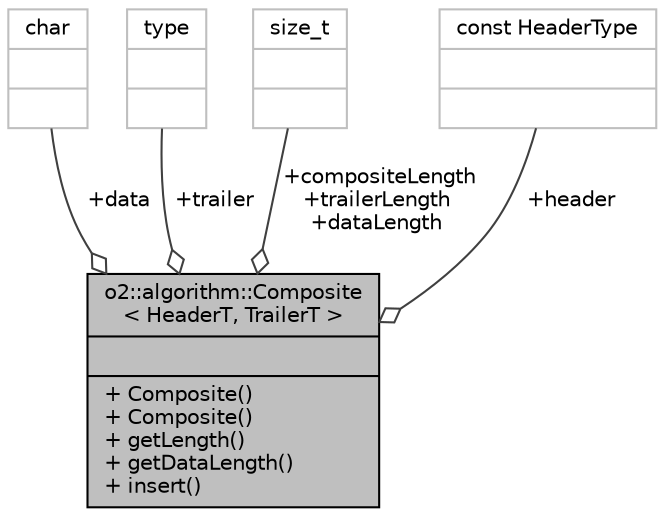 digraph "o2::algorithm::Composite&lt; HeaderT, TrailerT &gt;"
{
 // INTERACTIVE_SVG=YES
  bgcolor="transparent";
  edge [fontname="Helvetica",fontsize="10",labelfontname="Helvetica",labelfontsize="10"];
  node [fontname="Helvetica",fontsize="10",shape=record];
  Node1 [label="{o2::algorithm::Composite\l\< HeaderT, TrailerT \>\n||+ Composite()\l+ Composite()\l+ getLength()\l+ getDataLength()\l+ insert()\l}",height=0.2,width=0.4,color="black", fillcolor="grey75", style="filled", fontcolor="black"];
  Node2 -> Node1 [color="grey25",fontsize="10",style="solid",label=" +data" ,arrowhead="odiamond",fontname="Helvetica"];
  Node2 [label="{char\n||}",height=0.2,width=0.4,color="grey75"];
  Node3 -> Node1 [color="grey25",fontsize="10",style="solid",label=" +trailer" ,arrowhead="odiamond",fontname="Helvetica"];
  Node3 [label="{type\n||}",height=0.2,width=0.4,color="grey75"];
  Node4 -> Node1 [color="grey25",fontsize="10",style="solid",label=" +compositeLength\n+trailerLength\n+dataLength" ,arrowhead="odiamond",fontname="Helvetica"];
  Node4 [label="{size_t\n||}",height=0.2,width=0.4,color="grey75"];
  Node5 -> Node1 [color="grey25",fontsize="10",style="solid",label=" +header" ,arrowhead="odiamond",fontname="Helvetica"];
  Node5 [label="{const HeaderType\n||}",height=0.2,width=0.4,color="grey75"];
}
